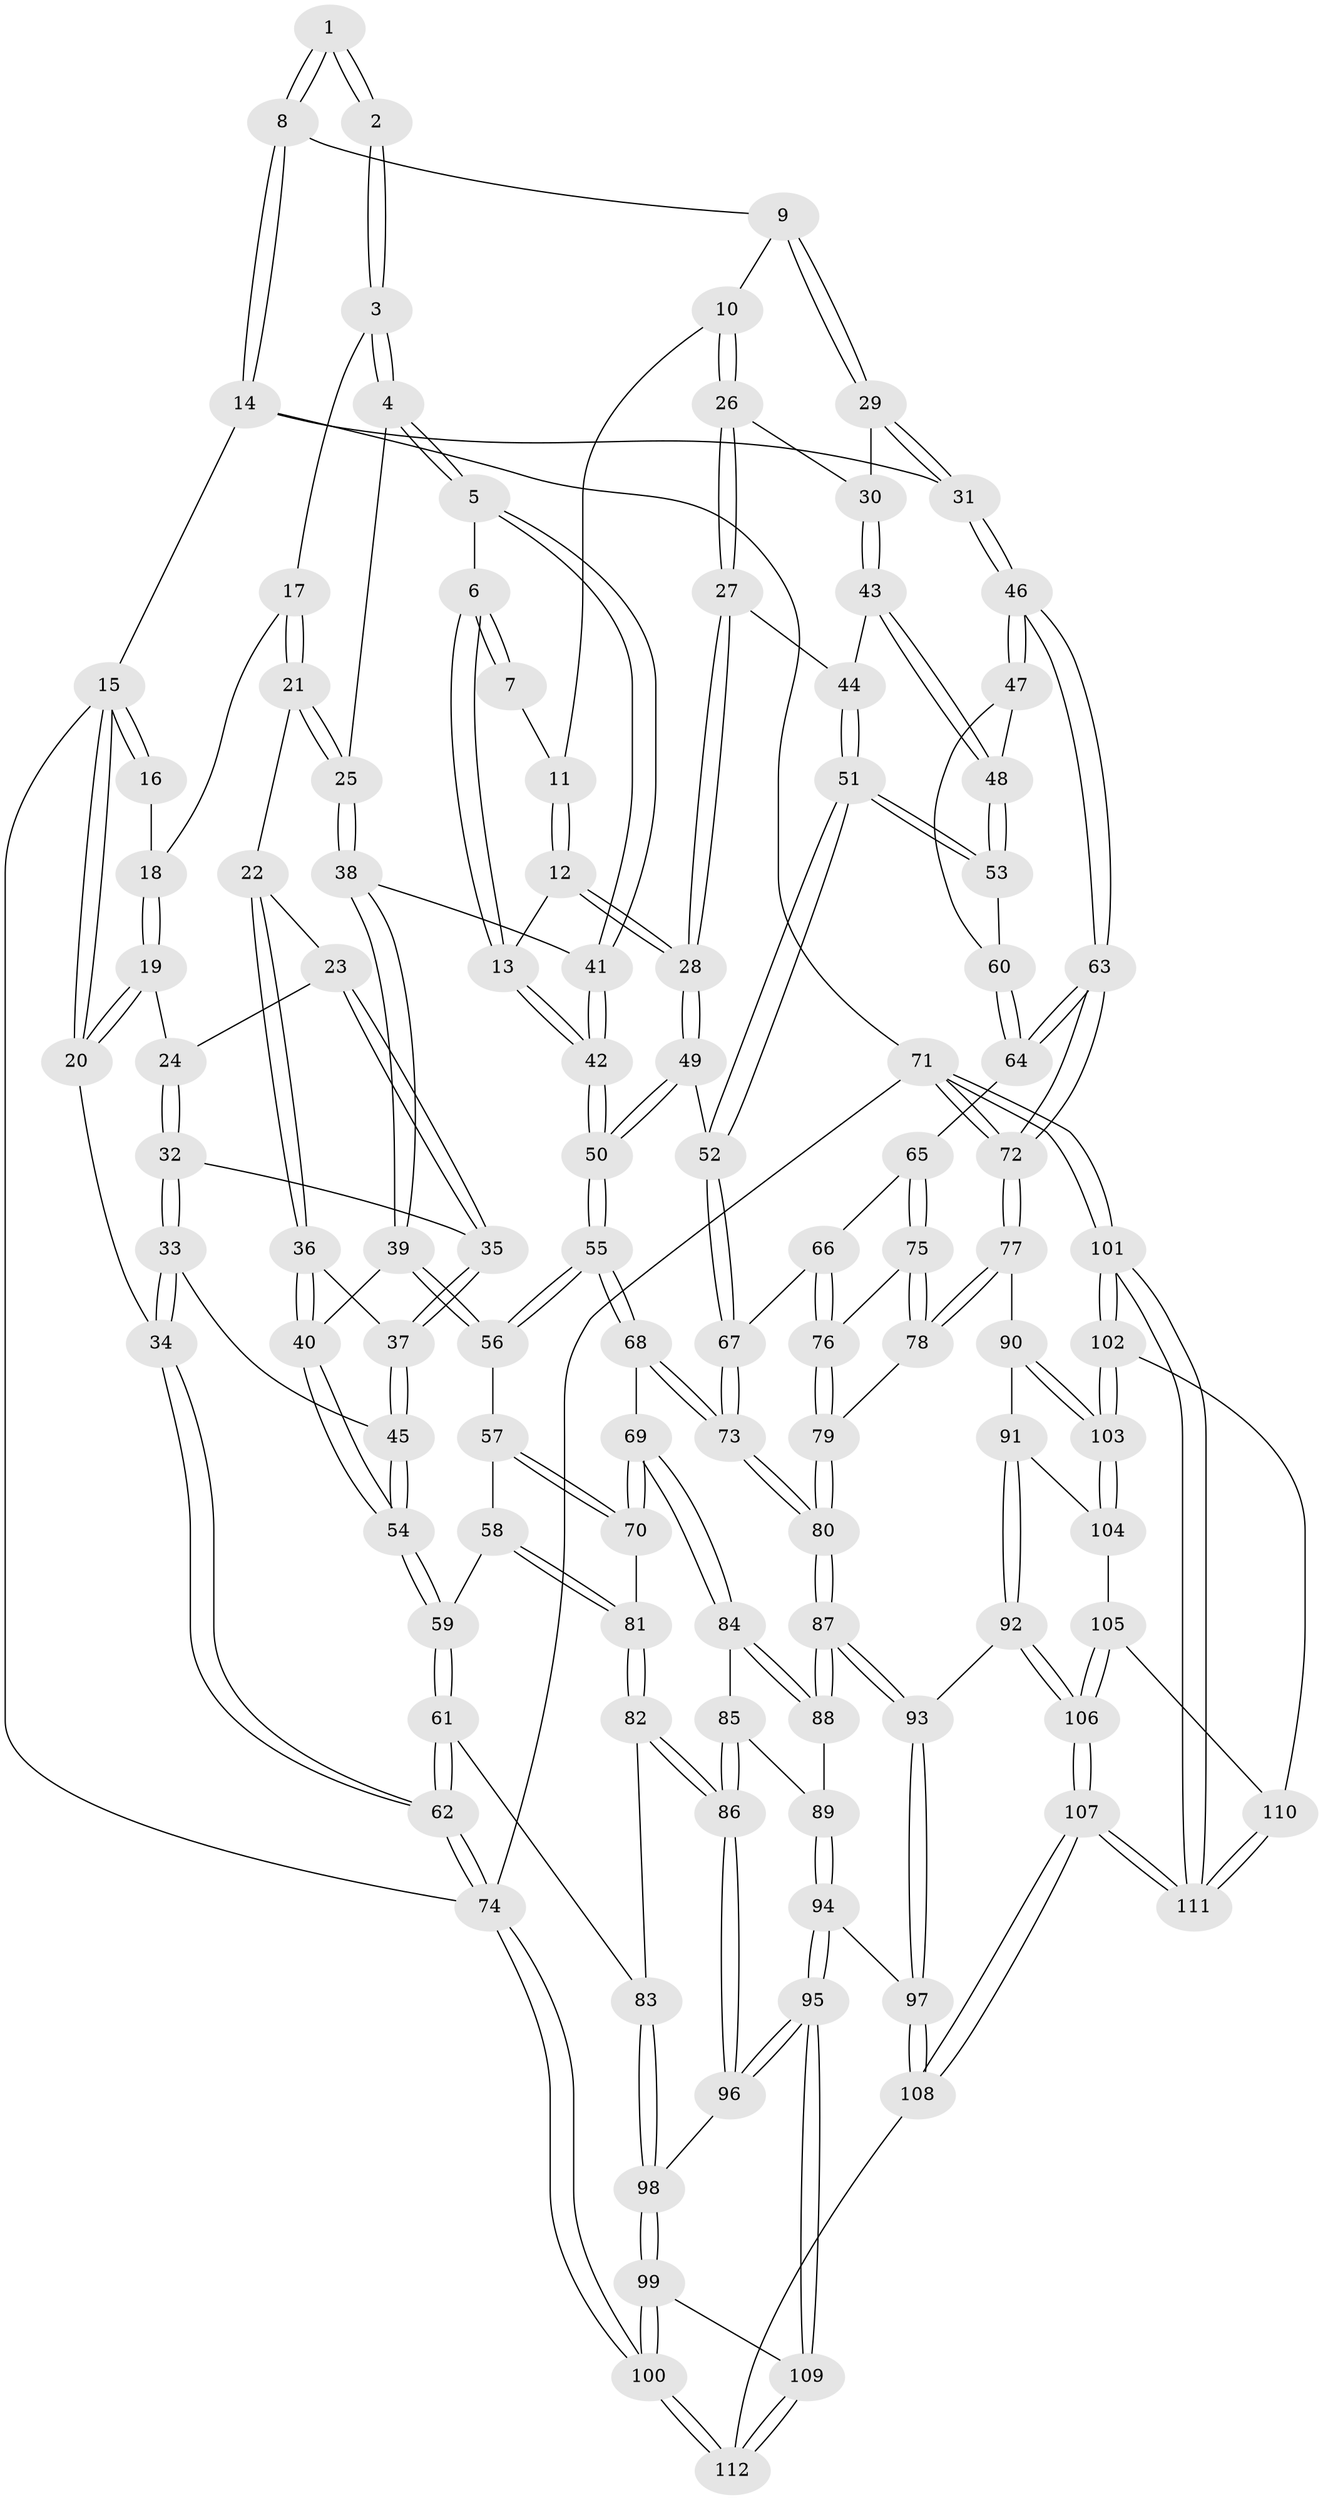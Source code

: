 // Generated by graph-tools (version 1.1) at 2025/51/03/09/25 03:51:08]
// undirected, 112 vertices, 277 edges
graph export_dot {
graph [start="1"]
  node [color=gray90,style=filled];
  1 [pos="+0.6570371229071772+0"];
  2 [pos="+0.31576522916157834+0"];
  3 [pos="+0.3311565213652139+0.010896935349105862"];
  4 [pos="+0.3381657226655094+0.026966987805121176"];
  5 [pos="+0.4859745861444722+0.131149734727412"];
  6 [pos="+0.49343868146332+0.13353086399280645"];
  7 [pos="+0.6470958734891481+0"];
  8 [pos="+1+0"];
  9 [pos="+0.7798926607729906+0.10629011187275632"];
  10 [pos="+0.7705088800366316+0.11590634134329195"];
  11 [pos="+0.6551400996214459+0"];
  12 [pos="+0.6099111552083738+0.19614020919437494"];
  13 [pos="+0.5798451171117456+0.18739835829400023"];
  14 [pos="+1+0"];
  15 [pos="+0+0"];
  16 [pos="+0.025128693248668277+0"];
  17 [pos="+0.11906266465933836+0.10538366498356325"];
  18 [pos="+0.07997894188774968+0.09782651279526332"];
  19 [pos="+0.036322734078041125+0.12518449549431562"];
  20 [pos="+0+0.1883099969327391"];
  21 [pos="+0.1604481521232116+0.1942227526497584"];
  22 [pos="+0.15823862296152733+0.20101138457988452"];
  23 [pos="+0.1399836687035846+0.21242925108044364"];
  24 [pos="+0.06926241671309746+0.19154237793466866"];
  25 [pos="+0.29039593624766236+0.1613800550868947"];
  26 [pos="+0.7484936450037922+0.15545490614240118"];
  27 [pos="+0.647484993353509+0.21192084556066265"];
  28 [pos="+0.6336793010711722+0.21297261554351543"];
  29 [pos="+1+0.1847844557923299"];
  30 [pos="+0.8360624408621458+0.20324531127719958"];
  31 [pos="+1+0.17791502029790665"];
  32 [pos="+0.07167100729619016+0.23966157495334606"];
  33 [pos="+0+0.32849754629331535"];
  34 [pos="+0+0.3323641162168172"];
  35 [pos="+0.10927438339798862+0.25059801222624933"];
  36 [pos="+0.21877506774066824+0.3124494770262533"];
  37 [pos="+0.12211212468578614+0.2964598749808912"];
  38 [pos="+0.29724016462568437+0.2984542809396932"];
  39 [pos="+0.27095438873553673+0.3221971110030455"];
  40 [pos="+0.23678879820611864+0.3238010666247941"];
  41 [pos="+0.3627612970775625+0.30265578461928344"];
  42 [pos="+0.4234541824012836+0.3384799819738772"];
  43 [pos="+0.8482760302500958+0.31108207127690696"];
  44 [pos="+0.7619563060107883+0.3107633081822253"];
  45 [pos="+0.05091212676483632+0.35137566944483445"];
  46 [pos="+1+0.3284513643743599"];
  47 [pos="+0.9335077662384751+0.3494564479381344"];
  48 [pos="+0.9045925874566783+0.345691316317158"];
  49 [pos="+0.5939887286764102+0.4180972580013434"];
  50 [pos="+0.49686850771899044+0.4776981844791262"];
  51 [pos="+0.7594272551917763+0.446271287504573"];
  52 [pos="+0.7228135994043767+0.4729206827472998"];
  53 [pos="+0.7608672470054891+0.44608540320849205"];
  54 [pos="+0.13466616181558447+0.4283162559658759"];
  55 [pos="+0.48234483807121126+0.5040223114979367"];
  56 [pos="+0.29434694511601+0.4195596852213315"];
  57 [pos="+0.2541911616561515+0.4863861392125693"];
  58 [pos="+0.1685819562582021+0.5459035716639122"];
  59 [pos="+0.13796652070923288+0.537431877855768"];
  60 [pos="+0.8524406924628106+0.47700456638836575"];
  61 [pos="+0+0.6384579009882311"];
  62 [pos="+0+0.6365710596280817"];
  63 [pos="+1+0.3480727680537541"];
  64 [pos="+0.894123829074952+0.5270220680969997"];
  65 [pos="+0.8828886018533688+0.5571333539555344"];
  66 [pos="+0.8668285141913835+0.5594167155656163"];
  67 [pos="+0.7363665918879171+0.5556240053483145"];
  68 [pos="+0.4746828916685587+0.5486763577823394"];
  69 [pos="+0.4534517089632718+0.5720268571478356"];
  70 [pos="+0.4140580353778948+0.5682875423765915"];
  71 [pos="+1+1"];
  72 [pos="+1+0.6744108334822693"];
  73 [pos="+0.6962976525741223+0.6817091106460857"];
  74 [pos="+0+1"];
  75 [pos="+0.9051205024669212+0.6051697104786129"];
  76 [pos="+0.7998775063369044+0.6529101856506201"];
  77 [pos="+0.9940749222698171+0.7005944763693394"];
  78 [pos="+0.9809148807505613+0.6933667817230692"];
  79 [pos="+0.7387977933826495+0.6962210499040472"];
  80 [pos="+0.7039581635407465+0.7044846835436855"];
  81 [pos="+0.2145245398191588+0.5956391279455975"];
  82 [pos="+0.22615313569264342+0.6362646411391522"];
  83 [pos="+0.11078331215300834+0.7704401312968883"];
  84 [pos="+0.430602057751494+0.6531042652333957"];
  85 [pos="+0.4242758346260564+0.6617414914982297"];
  86 [pos="+0.32599796167396916+0.7591712396778153"];
  87 [pos="+0.6917404758622699+0.7853094608090551"];
  88 [pos="+0.5641729090863675+0.7664148378225262"];
  89 [pos="+0.4908946435764802+0.8057982529803035"];
  90 [pos="+0.8966409819877863+0.8230186136347033"];
  91 [pos="+0.718574138865712+0.8028814743123662"];
  92 [pos="+0.7035355345493954+0.7988160024159384"];
  93 [pos="+0.6926578122707079+0.7887386262392206"];
  94 [pos="+0.42430060804461933+0.8964539475420457"];
  95 [pos="+0.4092923384440658+0.9012490528027487"];
  96 [pos="+0.31516394099069905+0.803626946463778"];
  97 [pos="+0.5809054838876027+0.9051112529965825"];
  98 [pos="+0.17977973613701945+0.8526168494812392"];
  99 [pos="+0.16896401840280859+0.8804212568638664"];
  100 [pos="+0+1"];
  101 [pos="+1+1"];
  102 [pos="+0.9528401250462195+0.9611782722552621"];
  103 [pos="+0.9311090600107612+0.9269244820165343"];
  104 [pos="+0.829641023913424+0.9159746071315981"];
  105 [pos="+0.8035409542879833+0.9612602437314876"];
  106 [pos="+0.7326749042246076+0.9409939449827621"];
  107 [pos="+0.6435452813878407+1"];
  108 [pos="+0.6260398938327704+1"];
  109 [pos="+0.39036538185721326+1"];
  110 [pos="+0.8088414906432734+0.9659221607149198"];
  111 [pos="+0.840653320036266+1"];
  112 [pos="+0.3912160464796898+1"];
  1 -- 2;
  1 -- 2;
  1 -- 8;
  1 -- 8;
  2 -- 3;
  2 -- 3;
  3 -- 4;
  3 -- 4;
  3 -- 17;
  4 -- 5;
  4 -- 5;
  4 -- 25;
  5 -- 6;
  5 -- 41;
  5 -- 41;
  6 -- 7;
  6 -- 7;
  6 -- 13;
  6 -- 13;
  7 -- 11;
  8 -- 9;
  8 -- 14;
  8 -- 14;
  9 -- 10;
  9 -- 29;
  9 -- 29;
  10 -- 11;
  10 -- 26;
  10 -- 26;
  11 -- 12;
  11 -- 12;
  12 -- 13;
  12 -- 28;
  12 -- 28;
  13 -- 42;
  13 -- 42;
  14 -- 15;
  14 -- 31;
  14 -- 71;
  15 -- 16;
  15 -- 16;
  15 -- 20;
  15 -- 20;
  15 -- 74;
  16 -- 18;
  17 -- 18;
  17 -- 21;
  17 -- 21;
  18 -- 19;
  18 -- 19;
  19 -- 20;
  19 -- 20;
  19 -- 24;
  20 -- 34;
  21 -- 22;
  21 -- 25;
  21 -- 25;
  22 -- 23;
  22 -- 36;
  22 -- 36;
  23 -- 24;
  23 -- 35;
  23 -- 35;
  24 -- 32;
  24 -- 32;
  25 -- 38;
  25 -- 38;
  26 -- 27;
  26 -- 27;
  26 -- 30;
  27 -- 28;
  27 -- 28;
  27 -- 44;
  28 -- 49;
  28 -- 49;
  29 -- 30;
  29 -- 31;
  29 -- 31;
  30 -- 43;
  30 -- 43;
  31 -- 46;
  31 -- 46;
  32 -- 33;
  32 -- 33;
  32 -- 35;
  33 -- 34;
  33 -- 34;
  33 -- 45;
  34 -- 62;
  34 -- 62;
  35 -- 37;
  35 -- 37;
  36 -- 37;
  36 -- 40;
  36 -- 40;
  37 -- 45;
  37 -- 45;
  38 -- 39;
  38 -- 39;
  38 -- 41;
  39 -- 40;
  39 -- 56;
  39 -- 56;
  40 -- 54;
  40 -- 54;
  41 -- 42;
  41 -- 42;
  42 -- 50;
  42 -- 50;
  43 -- 44;
  43 -- 48;
  43 -- 48;
  44 -- 51;
  44 -- 51;
  45 -- 54;
  45 -- 54;
  46 -- 47;
  46 -- 47;
  46 -- 63;
  46 -- 63;
  47 -- 48;
  47 -- 60;
  48 -- 53;
  48 -- 53;
  49 -- 50;
  49 -- 50;
  49 -- 52;
  50 -- 55;
  50 -- 55;
  51 -- 52;
  51 -- 52;
  51 -- 53;
  51 -- 53;
  52 -- 67;
  52 -- 67;
  53 -- 60;
  54 -- 59;
  54 -- 59;
  55 -- 56;
  55 -- 56;
  55 -- 68;
  55 -- 68;
  56 -- 57;
  57 -- 58;
  57 -- 70;
  57 -- 70;
  58 -- 59;
  58 -- 81;
  58 -- 81;
  59 -- 61;
  59 -- 61;
  60 -- 64;
  60 -- 64;
  61 -- 62;
  61 -- 62;
  61 -- 83;
  62 -- 74;
  62 -- 74;
  63 -- 64;
  63 -- 64;
  63 -- 72;
  63 -- 72;
  64 -- 65;
  65 -- 66;
  65 -- 75;
  65 -- 75;
  66 -- 67;
  66 -- 76;
  66 -- 76;
  67 -- 73;
  67 -- 73;
  68 -- 69;
  68 -- 73;
  68 -- 73;
  69 -- 70;
  69 -- 70;
  69 -- 84;
  69 -- 84;
  70 -- 81;
  71 -- 72;
  71 -- 72;
  71 -- 101;
  71 -- 101;
  71 -- 74;
  72 -- 77;
  72 -- 77;
  73 -- 80;
  73 -- 80;
  74 -- 100;
  74 -- 100;
  75 -- 76;
  75 -- 78;
  75 -- 78;
  76 -- 79;
  76 -- 79;
  77 -- 78;
  77 -- 78;
  77 -- 90;
  78 -- 79;
  79 -- 80;
  79 -- 80;
  80 -- 87;
  80 -- 87;
  81 -- 82;
  81 -- 82;
  82 -- 83;
  82 -- 86;
  82 -- 86;
  83 -- 98;
  83 -- 98;
  84 -- 85;
  84 -- 88;
  84 -- 88;
  85 -- 86;
  85 -- 86;
  85 -- 89;
  86 -- 96;
  86 -- 96;
  87 -- 88;
  87 -- 88;
  87 -- 93;
  87 -- 93;
  88 -- 89;
  89 -- 94;
  89 -- 94;
  90 -- 91;
  90 -- 103;
  90 -- 103;
  91 -- 92;
  91 -- 92;
  91 -- 104;
  92 -- 93;
  92 -- 106;
  92 -- 106;
  93 -- 97;
  93 -- 97;
  94 -- 95;
  94 -- 95;
  94 -- 97;
  95 -- 96;
  95 -- 96;
  95 -- 109;
  95 -- 109;
  96 -- 98;
  97 -- 108;
  97 -- 108;
  98 -- 99;
  98 -- 99;
  99 -- 100;
  99 -- 100;
  99 -- 109;
  100 -- 112;
  100 -- 112;
  101 -- 102;
  101 -- 102;
  101 -- 111;
  101 -- 111;
  102 -- 103;
  102 -- 103;
  102 -- 110;
  103 -- 104;
  103 -- 104;
  104 -- 105;
  105 -- 106;
  105 -- 106;
  105 -- 110;
  106 -- 107;
  106 -- 107;
  107 -- 108;
  107 -- 108;
  107 -- 111;
  107 -- 111;
  108 -- 112;
  109 -- 112;
  109 -- 112;
  110 -- 111;
  110 -- 111;
}
